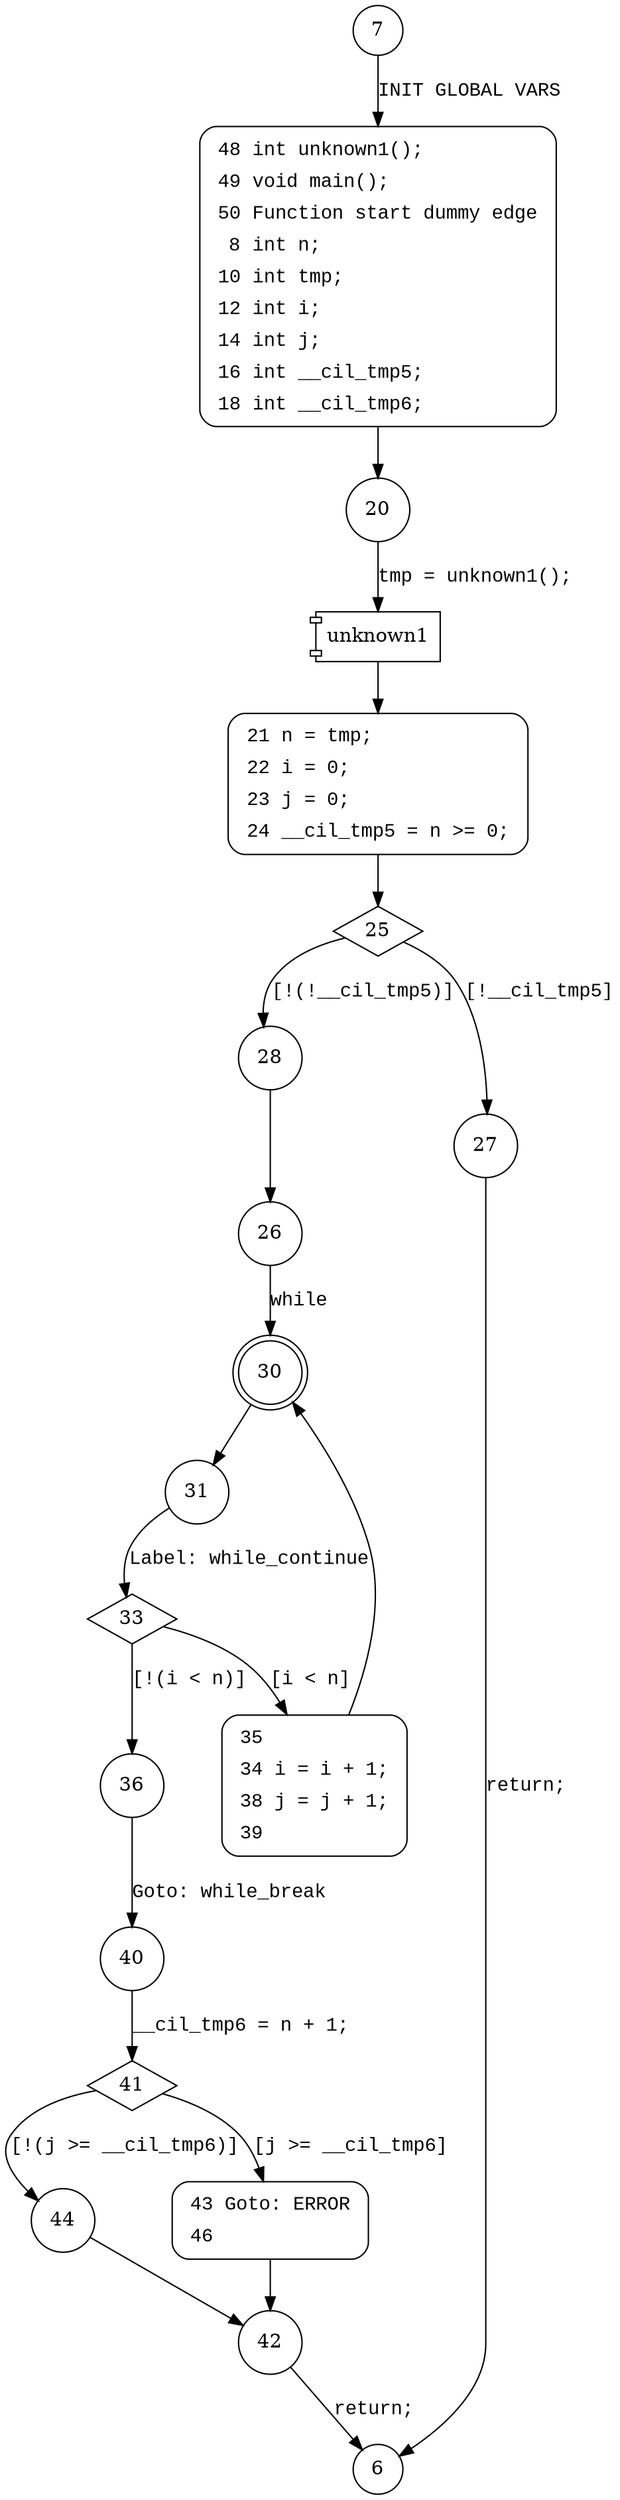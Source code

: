 digraph main {
7 [shape="circle"]
48 [shape="circle"]
20 [shape="circle"]
21 [shape="circle"]
25 [shape="diamond"]
28 [shape="circle"]
27 [shape="circle"]
26 [shape="circle"]
30 [shape="doublecircle"]
31 [shape="circle"]
33 [shape="diamond"]
36 [shape="circle"]
35 [shape="circle"]
40 [shape="circle"]
41 [shape="diamond"]
44 [shape="circle"]
43 [shape="circle"]
42 [shape="circle"]
6 [shape="circle"]
48 [style="filled,bold" penwidth="1" fillcolor="white" fontname="Courier New" shape="Mrecord" label=<<table border="0" cellborder="0" cellpadding="3" bgcolor="white"><tr><td align="right">48</td><td align="left">int unknown1();</td></tr><tr><td align="right">49</td><td align="left">void main();</td></tr><tr><td align="right">50</td><td align="left">Function start dummy edge</td></tr><tr><td align="right">8</td><td align="left">int n;</td></tr><tr><td align="right">10</td><td align="left">int tmp;</td></tr><tr><td align="right">12</td><td align="left">int i;</td></tr><tr><td align="right">14</td><td align="left">int j;</td></tr><tr><td align="right">16</td><td align="left">int __cil_tmp5;</td></tr><tr><td align="right">18</td><td align="left">int __cil_tmp6;</td></tr></table>>]
48 -> 20[label=""]
21 [style="filled,bold" penwidth="1" fillcolor="white" fontname="Courier New" shape="Mrecord" label=<<table border="0" cellborder="0" cellpadding="3" bgcolor="white"><tr><td align="right">21</td><td align="left">n = tmp;</td></tr><tr><td align="right">22</td><td align="left">i = 0;</td></tr><tr><td align="right">23</td><td align="left">j = 0;</td></tr><tr><td align="right">24</td><td align="left">__cil_tmp5 = n &gt;= 0;</td></tr></table>>]
21 -> 25[label=""]
35 [style="filled,bold" penwidth="1" fillcolor="white" fontname="Courier New" shape="Mrecord" label=<<table border="0" cellborder="0" cellpadding="3" bgcolor="white"><tr><td align="right">35</td><td align="left"></td></tr><tr><td align="right">34</td><td align="left">i = i + 1;</td></tr><tr><td align="right">38</td><td align="left">j = j + 1;</td></tr><tr><td align="right">39</td><td align="left"></td></tr></table>>]
35 -> 30[label=""]
43 [style="filled,bold" penwidth="1" fillcolor="white" fontname="Courier New" shape="Mrecord" label=<<table border="0" cellborder="0" cellpadding="3" bgcolor="white"><tr><td align="right">43</td><td align="left">Goto: ERROR</td></tr><tr><td align="right">46</td><td align="left"></td></tr></table>>]
43 -> 42[label=""]
7 -> 48 [label="INIT GLOBAL VARS" fontname="Courier New"]
100001 [shape="component" label="unknown1"]
20 -> 100001 [label="tmp = unknown1();" fontname="Courier New"]
100001 -> 21 [label="" fontname="Courier New"]
25 -> 28 [label="[!(!__cil_tmp5)]" fontname="Courier New"]
25 -> 27 [label="[!__cil_tmp5]" fontname="Courier New"]
28 -> 26 [label="" fontname="Courier New"]
30 -> 31 [label="" fontname="Courier New"]
33 -> 36 [label="[!(i < n)]" fontname="Courier New"]
33 -> 35 [label="[i < n]" fontname="Courier New"]
36 -> 40 [label="Goto: while_break" fontname="Courier New"]
41 -> 44 [label="[!(j >= __cil_tmp6)]" fontname="Courier New"]
41 -> 43 [label="[j >= __cil_tmp6]" fontname="Courier New"]
42 -> 6 [label="return;" fontname="Courier New"]
27 -> 6 [label="return;" fontname="Courier New"]
26 -> 30 [label="while" fontname="Courier New"]
31 -> 33 [label="Label: while_continue" fontname="Courier New"]
40 -> 41 [label="__cil_tmp6 = n + 1;" fontname="Courier New"]
44 -> 42 [label="" fontname="Courier New"]
}